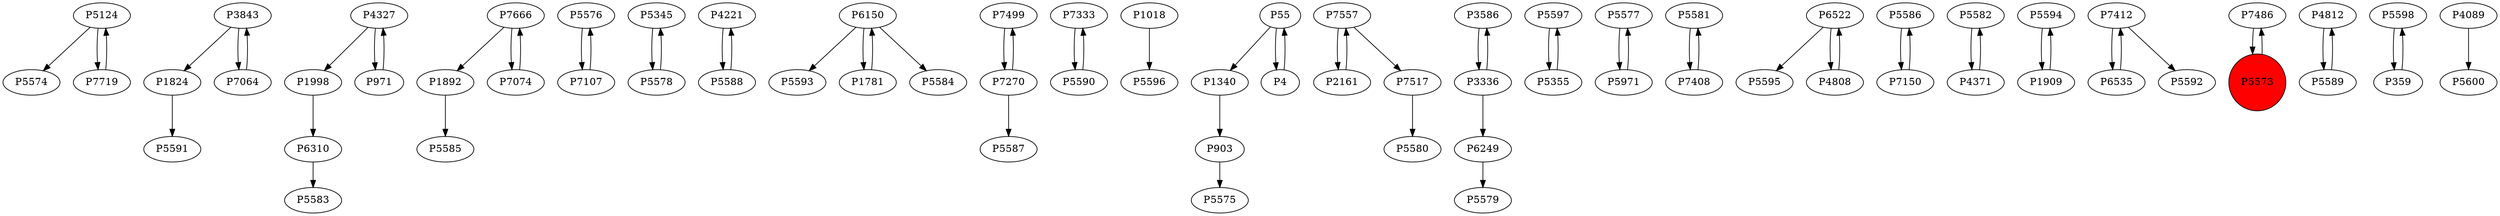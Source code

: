 digraph {
	P5124 -> P5574
	P3843 -> P1824
	P1998 -> P6310
	P7666 -> P1892
	P5576 -> P7107
	P7064 -> P3843
	P5345 -> P5578
	P5578 -> P5345
	P4221 -> P5588
	P6150 -> P5593
	P7499 -> P7270
	P7333 -> P5590
	P1018 -> P5596
	P7074 -> P7666
	P4327 -> P971
	P1340 -> P903
	P6310 -> P5583
	P7557 -> P2161
	P3586 -> P3336
	P5597 -> P5355
	P6150 -> P1781
	P5577 -> P5971
	P5581 -> P7408
	P6522 -> P5595
	P5586 -> P7150
	P55 -> P1340
	P971 -> P4327
	P7150 -> P5586
	P5582 -> P4371
	P5594 -> P1909
	P5355 -> P5597
	P6249 -> P5579
	P3336 -> P6249
	P7412 -> P6535
	P6522 -> P4808
	P7486 -> P5573
	P2161 -> P7557
	P1824 -> P5591
	P4812 -> P5589
	P55 -> P4
	P5573 -> P7486
	P7412 -> P5592
	P4 -> P55
	P6150 -> P5584
	P5590 -> P7333
	P7107 -> P5576
	P5598 -> P359
	P1781 -> P6150
	P359 -> P5598
	P5971 -> P5577
	P4371 -> P5582
	P5124 -> P7719
	P7557 -> P7517
	P7270 -> P7499
	P7270 -> P5587
	P7517 -> P5580
	P903 -> P5575
	P7666 -> P7074
	P3336 -> P3586
	P6535 -> P7412
	P4089 -> P5600
	P5588 -> P4221
	P1909 -> P5594
	P4327 -> P1998
	P7408 -> P5581
	P1892 -> P5585
	P4808 -> P6522
	P3843 -> P7064
	P7719 -> P5124
	P5589 -> P4812
	P5573 [shape=circle]
	P5573 [style=filled]
	P5573 [fillcolor=red]
}